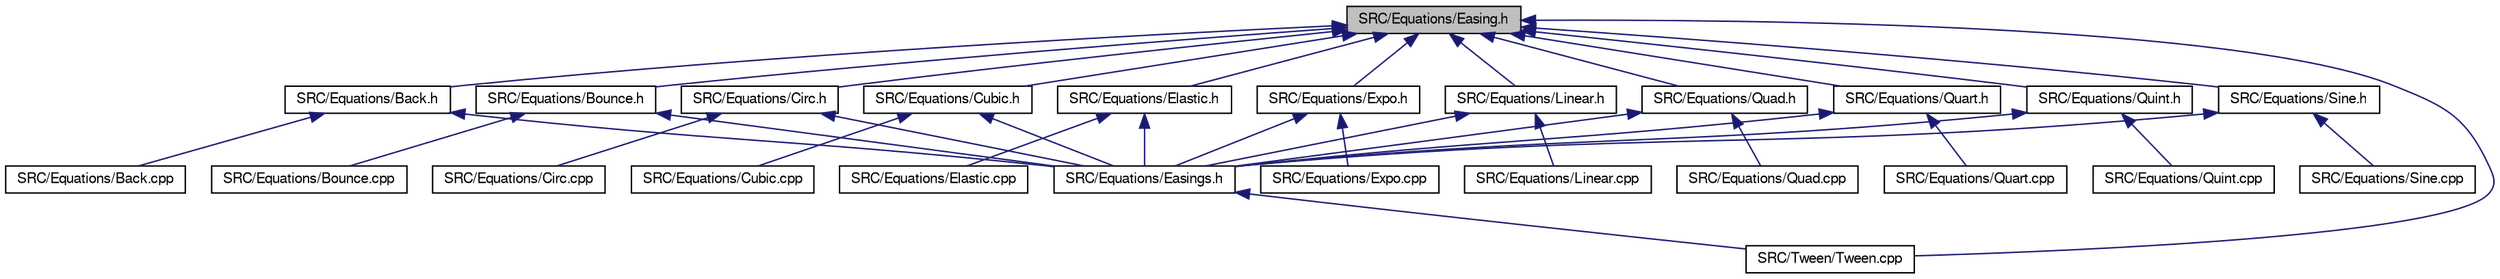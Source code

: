 digraph "SRC/Equations/Easing.h"
{
  bgcolor="transparent";
  edge [fontname="FreeSans",fontsize="10",labelfontname="FreeSans",labelfontsize="10"];
  node [fontname="FreeSans",fontsize="10",shape=record];
  Node1 [label="SRC/Equations/Easing.h",height=0.2,width=0.4,color="black", fillcolor="grey75", style="filled" fontcolor="black"];
  Node1 -> Node2 [dir="back",color="midnightblue",fontsize="10",style="solid",fontname="FreeSans"];
  Node2 [label="SRC/Equations/Back.h",height=0.2,width=0.4,color="black",URL="$Back_8h.html"];
  Node2 -> Node3 [dir="back",color="midnightblue",fontsize="10",style="solid",fontname="FreeSans"];
  Node3 [label="SRC/Equations/Back.cpp",height=0.2,width=0.4,color="black",URL="$Back_8cpp.html"];
  Node2 -> Node4 [dir="back",color="midnightblue",fontsize="10",style="solid",fontname="FreeSans"];
  Node4 [label="SRC/Equations/Easings.h",height=0.2,width=0.4,color="black",URL="$Easings_8h.html"];
  Node4 -> Node5 [dir="back",color="midnightblue",fontsize="10",style="solid",fontname="FreeSans"];
  Node5 [label="SRC/Tween/Tween.cpp",height=0.2,width=0.4,color="black",URL="$Tween_8cpp.html"];
  Node1 -> Node6 [dir="back",color="midnightblue",fontsize="10",style="solid",fontname="FreeSans"];
  Node6 [label="SRC/Equations/Bounce.h",height=0.2,width=0.4,color="black",URL="$Bounce_8h.html"];
  Node6 -> Node7 [dir="back",color="midnightblue",fontsize="10",style="solid",fontname="FreeSans"];
  Node7 [label="SRC/Equations/Bounce.cpp",height=0.2,width=0.4,color="black",URL="$Bounce_8cpp.html"];
  Node6 -> Node4 [dir="back",color="midnightblue",fontsize="10",style="solid",fontname="FreeSans"];
  Node1 -> Node8 [dir="back",color="midnightblue",fontsize="10",style="solid",fontname="FreeSans"];
  Node8 [label="SRC/Equations/Circ.h",height=0.2,width=0.4,color="black",URL="$Circ_8h.html"];
  Node8 -> Node9 [dir="back",color="midnightblue",fontsize="10",style="solid",fontname="FreeSans"];
  Node9 [label="SRC/Equations/Circ.cpp",height=0.2,width=0.4,color="black",URL="$Circ_8cpp.html"];
  Node8 -> Node4 [dir="back",color="midnightblue",fontsize="10",style="solid",fontname="FreeSans"];
  Node1 -> Node10 [dir="back",color="midnightblue",fontsize="10",style="solid",fontname="FreeSans"];
  Node10 [label="SRC/Equations/Cubic.h",height=0.2,width=0.4,color="black",URL="$Cubic_8h.html"];
  Node10 -> Node11 [dir="back",color="midnightblue",fontsize="10",style="solid",fontname="FreeSans"];
  Node11 [label="SRC/Equations/Cubic.cpp",height=0.2,width=0.4,color="black",URL="$Cubic_8cpp.html"];
  Node10 -> Node4 [dir="back",color="midnightblue",fontsize="10",style="solid",fontname="FreeSans"];
  Node1 -> Node12 [dir="back",color="midnightblue",fontsize="10",style="solid",fontname="FreeSans"];
  Node12 [label="SRC/Equations/Elastic.h",height=0.2,width=0.4,color="black",URL="$Elastic_8h.html"];
  Node12 -> Node4 [dir="back",color="midnightblue",fontsize="10",style="solid",fontname="FreeSans"];
  Node12 -> Node13 [dir="back",color="midnightblue",fontsize="10",style="solid",fontname="FreeSans"];
  Node13 [label="SRC/Equations/Elastic.cpp",height=0.2,width=0.4,color="black",URL="$Elastic_8cpp.html"];
  Node1 -> Node14 [dir="back",color="midnightblue",fontsize="10",style="solid",fontname="FreeSans"];
  Node14 [label="SRC/Equations/Expo.h",height=0.2,width=0.4,color="black",URL="$Expo_8h.html"];
  Node14 -> Node4 [dir="back",color="midnightblue",fontsize="10",style="solid",fontname="FreeSans"];
  Node14 -> Node15 [dir="back",color="midnightblue",fontsize="10",style="solid",fontname="FreeSans"];
  Node15 [label="SRC/Equations/Expo.cpp",height=0.2,width=0.4,color="black",URL="$Expo_8cpp.html"];
  Node1 -> Node16 [dir="back",color="midnightblue",fontsize="10",style="solid",fontname="FreeSans"];
  Node16 [label="SRC/Equations/Linear.h",height=0.2,width=0.4,color="black",URL="$Linear_8h.html"];
  Node16 -> Node4 [dir="back",color="midnightblue",fontsize="10",style="solid",fontname="FreeSans"];
  Node16 -> Node17 [dir="back",color="midnightblue",fontsize="10",style="solid",fontname="FreeSans"];
  Node17 [label="SRC/Equations/Linear.cpp",height=0.2,width=0.4,color="black",URL="$Linear_8cpp.html"];
  Node1 -> Node18 [dir="back",color="midnightblue",fontsize="10",style="solid",fontname="FreeSans"];
  Node18 [label="SRC/Equations/Quad.h",height=0.2,width=0.4,color="black",URL="$Quad_8h.html"];
  Node18 -> Node4 [dir="back",color="midnightblue",fontsize="10",style="solid",fontname="FreeSans"];
  Node18 -> Node19 [dir="back",color="midnightblue",fontsize="10",style="solid",fontname="FreeSans"];
  Node19 [label="SRC/Equations/Quad.cpp",height=0.2,width=0.4,color="black",URL="$Quad_8cpp.html"];
  Node1 -> Node20 [dir="back",color="midnightblue",fontsize="10",style="solid",fontname="FreeSans"];
  Node20 [label="SRC/Equations/Quart.h",height=0.2,width=0.4,color="black",URL="$Quart_8h.html"];
  Node20 -> Node4 [dir="back",color="midnightblue",fontsize="10",style="solid",fontname="FreeSans"];
  Node20 -> Node21 [dir="back",color="midnightblue",fontsize="10",style="solid",fontname="FreeSans"];
  Node21 [label="SRC/Equations/Quart.cpp",height=0.2,width=0.4,color="black",URL="$Quart_8cpp.html"];
  Node1 -> Node22 [dir="back",color="midnightblue",fontsize="10",style="solid",fontname="FreeSans"];
  Node22 [label="SRC/Equations/Quint.h",height=0.2,width=0.4,color="black",URL="$Quint_8h.html"];
  Node22 -> Node4 [dir="back",color="midnightblue",fontsize="10",style="solid",fontname="FreeSans"];
  Node22 -> Node23 [dir="back",color="midnightblue",fontsize="10",style="solid",fontname="FreeSans"];
  Node23 [label="SRC/Equations/Quint.cpp",height=0.2,width=0.4,color="black",URL="$Quint_8cpp.html"];
  Node1 -> Node24 [dir="back",color="midnightblue",fontsize="10",style="solid",fontname="FreeSans"];
  Node24 [label="SRC/Equations/Sine.h",height=0.2,width=0.4,color="black",URL="$Sine_8h.html"];
  Node24 -> Node4 [dir="back",color="midnightblue",fontsize="10",style="solid",fontname="FreeSans"];
  Node24 -> Node25 [dir="back",color="midnightblue",fontsize="10",style="solid",fontname="FreeSans"];
  Node25 [label="SRC/Equations/Sine.cpp",height=0.2,width=0.4,color="black",URL="$Sine_8cpp.html"];
  Node1 -> Node5 [dir="back",color="midnightblue",fontsize="10",style="solid",fontname="FreeSans"];
}
